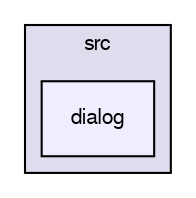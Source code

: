 digraph "dialog" {
  compound=true
  node [ fontsize="10", fontname="FreeSans"];
  edge [ labelfontsize="10", labelfontname="FreeSans"];
  subgraph clusterdir_68267d1309a1af8e8297ef4c3efbcdba {
    graph [ bgcolor="#ddddee", pencolor="black", label="src" fontname="FreeSans", fontsize="10", URL="dir_68267d1309a1af8e8297ef4c3efbcdba.html"]
  dir_f02dd5300b8a9f5860ac03807f76fa1b [shape=box, label="dialog", style="filled", fillcolor="#eeeeff", pencolor="black", URL="dir_f02dd5300b8a9f5860ac03807f76fa1b.html"];
  }
}
